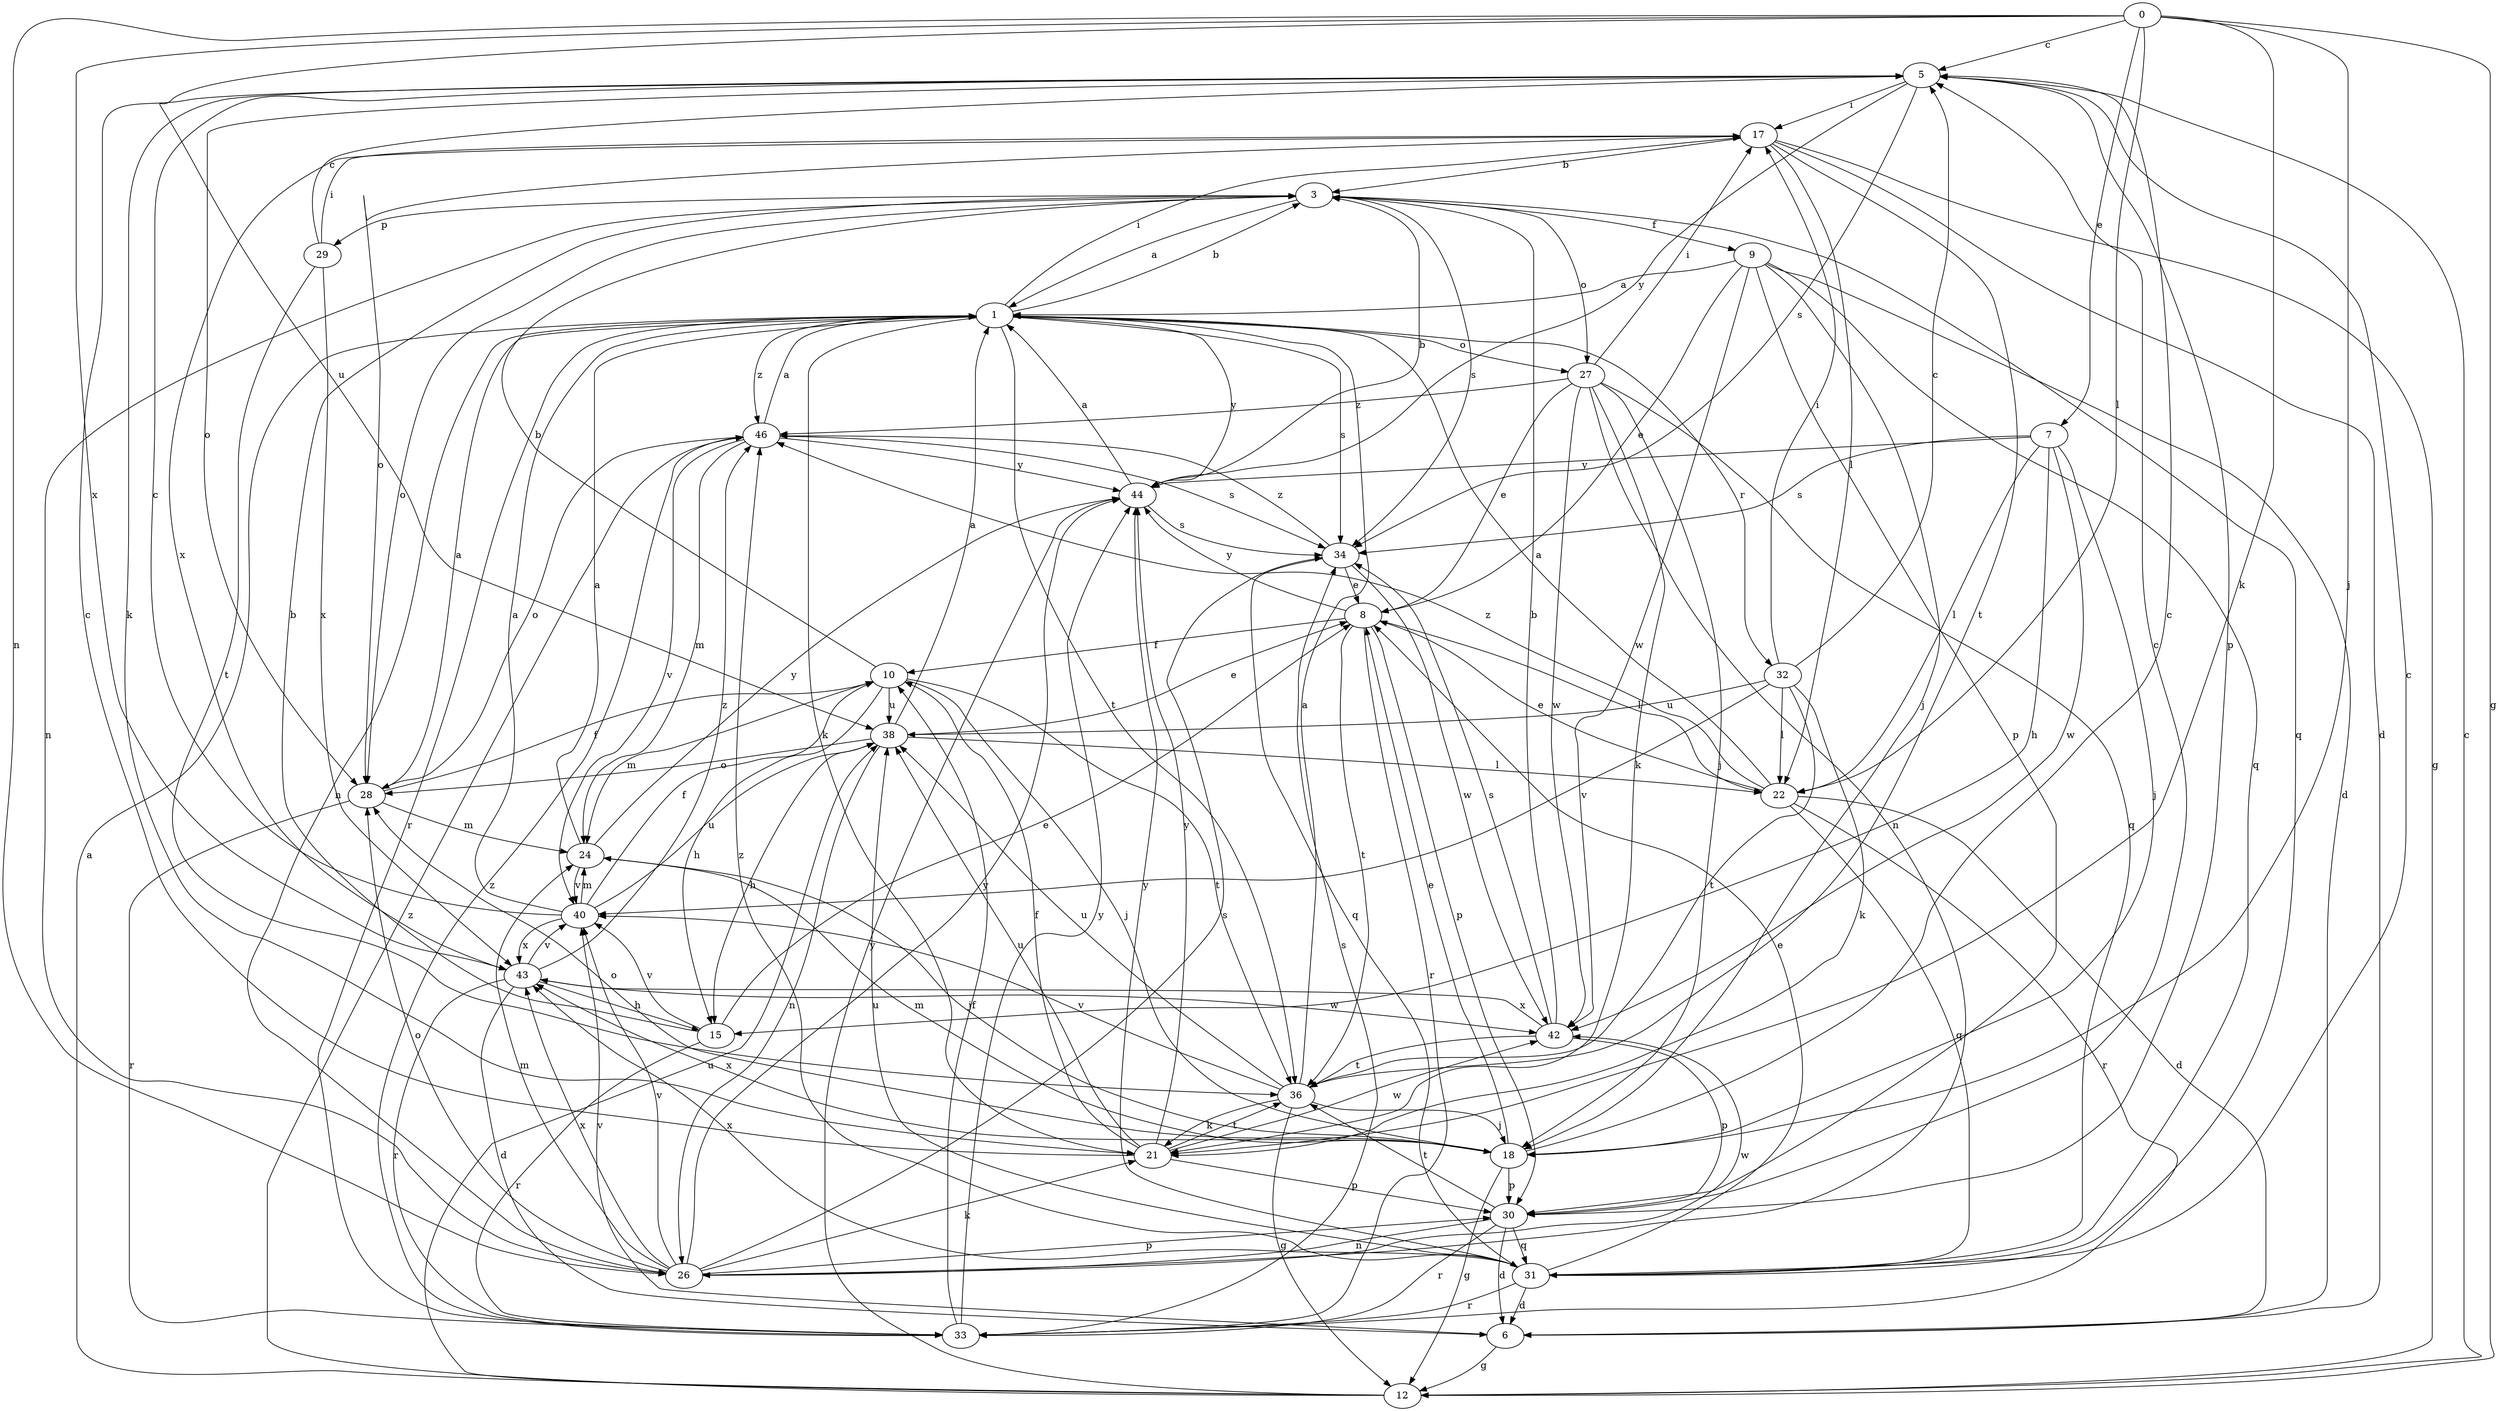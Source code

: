 strict digraph  {
0;
1;
3;
5;
6;
7;
8;
9;
10;
12;
15;
17;
18;
21;
22;
24;
26;
27;
28;
29;
30;
31;
32;
33;
34;
36;
38;
40;
42;
43;
44;
46;
0 -> 5  [label=c];
0 -> 7  [label=e];
0 -> 12  [label=g];
0 -> 18  [label=j];
0 -> 21  [label=k];
0 -> 22  [label=l];
0 -> 26  [label=n];
0 -> 38  [label=u];
0 -> 43  [label=x];
1 -> 3  [label=b];
1 -> 17  [label=i];
1 -> 21  [label=k];
1 -> 26  [label=n];
1 -> 27  [label=o];
1 -> 32  [label=r];
1 -> 33  [label=r];
1 -> 34  [label=s];
1 -> 36  [label=t];
1 -> 44  [label=y];
1 -> 46  [label=z];
3 -> 1  [label=a];
3 -> 9  [label=f];
3 -> 26  [label=n];
3 -> 27  [label=o];
3 -> 28  [label=o];
3 -> 29  [label=p];
3 -> 31  [label=q];
3 -> 34  [label=s];
5 -> 17  [label=i];
5 -> 21  [label=k];
5 -> 28  [label=o];
5 -> 30  [label=p];
5 -> 34  [label=s];
5 -> 44  [label=y];
6 -> 12  [label=g];
6 -> 40  [label=v];
7 -> 15  [label=h];
7 -> 18  [label=j];
7 -> 22  [label=l];
7 -> 34  [label=s];
7 -> 42  [label=w];
7 -> 44  [label=y];
8 -> 10  [label=f];
8 -> 22  [label=l];
8 -> 30  [label=p];
8 -> 33  [label=r];
8 -> 36  [label=t];
8 -> 44  [label=y];
9 -> 1  [label=a];
9 -> 6  [label=d];
9 -> 8  [label=e];
9 -> 18  [label=j];
9 -> 30  [label=p];
9 -> 31  [label=q];
9 -> 42  [label=w];
10 -> 3  [label=b];
10 -> 15  [label=h];
10 -> 18  [label=j];
10 -> 24  [label=m];
10 -> 36  [label=t];
10 -> 38  [label=u];
12 -> 1  [label=a];
12 -> 5  [label=c];
12 -> 38  [label=u];
12 -> 44  [label=y];
12 -> 46  [label=z];
15 -> 3  [label=b];
15 -> 8  [label=e];
15 -> 33  [label=r];
15 -> 40  [label=v];
17 -> 3  [label=b];
17 -> 6  [label=d];
17 -> 12  [label=g];
17 -> 22  [label=l];
17 -> 28  [label=o];
17 -> 36  [label=t];
17 -> 43  [label=x];
18 -> 5  [label=c];
18 -> 8  [label=e];
18 -> 12  [label=g];
18 -> 24  [label=m];
18 -> 28  [label=o];
18 -> 30  [label=p];
18 -> 43  [label=x];
21 -> 5  [label=c];
21 -> 10  [label=f];
21 -> 30  [label=p];
21 -> 36  [label=t];
21 -> 38  [label=u];
21 -> 42  [label=w];
21 -> 44  [label=y];
22 -> 1  [label=a];
22 -> 6  [label=d];
22 -> 8  [label=e];
22 -> 31  [label=q];
22 -> 33  [label=r];
22 -> 46  [label=z];
24 -> 1  [label=a];
24 -> 18  [label=j];
24 -> 40  [label=v];
24 -> 44  [label=y];
26 -> 21  [label=k];
26 -> 24  [label=m];
26 -> 28  [label=o];
26 -> 30  [label=p];
26 -> 34  [label=s];
26 -> 40  [label=v];
26 -> 42  [label=w];
26 -> 43  [label=x];
26 -> 44  [label=y];
27 -> 8  [label=e];
27 -> 17  [label=i];
27 -> 18  [label=j];
27 -> 21  [label=k];
27 -> 26  [label=n];
27 -> 31  [label=q];
27 -> 42  [label=w];
27 -> 46  [label=z];
28 -> 1  [label=a];
28 -> 10  [label=f];
28 -> 24  [label=m];
28 -> 33  [label=r];
29 -> 5  [label=c];
29 -> 17  [label=i];
29 -> 36  [label=t];
29 -> 43  [label=x];
30 -> 5  [label=c];
30 -> 6  [label=d];
30 -> 26  [label=n];
30 -> 31  [label=q];
30 -> 33  [label=r];
30 -> 36  [label=t];
31 -> 5  [label=c];
31 -> 6  [label=d];
31 -> 8  [label=e];
31 -> 33  [label=r];
31 -> 38  [label=u];
31 -> 43  [label=x];
31 -> 44  [label=y];
31 -> 46  [label=z];
32 -> 5  [label=c];
32 -> 17  [label=i];
32 -> 21  [label=k];
32 -> 22  [label=l];
32 -> 36  [label=t];
32 -> 38  [label=u];
32 -> 40  [label=v];
33 -> 10  [label=f];
33 -> 34  [label=s];
33 -> 44  [label=y];
33 -> 46  [label=z];
34 -> 8  [label=e];
34 -> 31  [label=q];
34 -> 42  [label=w];
34 -> 46  [label=z];
36 -> 1  [label=a];
36 -> 12  [label=g];
36 -> 18  [label=j];
36 -> 21  [label=k];
36 -> 38  [label=u];
36 -> 40  [label=v];
38 -> 1  [label=a];
38 -> 8  [label=e];
38 -> 15  [label=h];
38 -> 22  [label=l];
38 -> 26  [label=n];
38 -> 28  [label=o];
40 -> 1  [label=a];
40 -> 5  [label=c];
40 -> 10  [label=f];
40 -> 24  [label=m];
40 -> 38  [label=u];
40 -> 43  [label=x];
42 -> 3  [label=b];
42 -> 30  [label=p];
42 -> 34  [label=s];
42 -> 36  [label=t];
42 -> 43  [label=x];
43 -> 6  [label=d];
43 -> 15  [label=h];
43 -> 33  [label=r];
43 -> 40  [label=v];
43 -> 42  [label=w];
43 -> 46  [label=z];
44 -> 1  [label=a];
44 -> 3  [label=b];
44 -> 34  [label=s];
46 -> 1  [label=a];
46 -> 24  [label=m];
46 -> 28  [label=o];
46 -> 34  [label=s];
46 -> 40  [label=v];
46 -> 44  [label=y];
}
